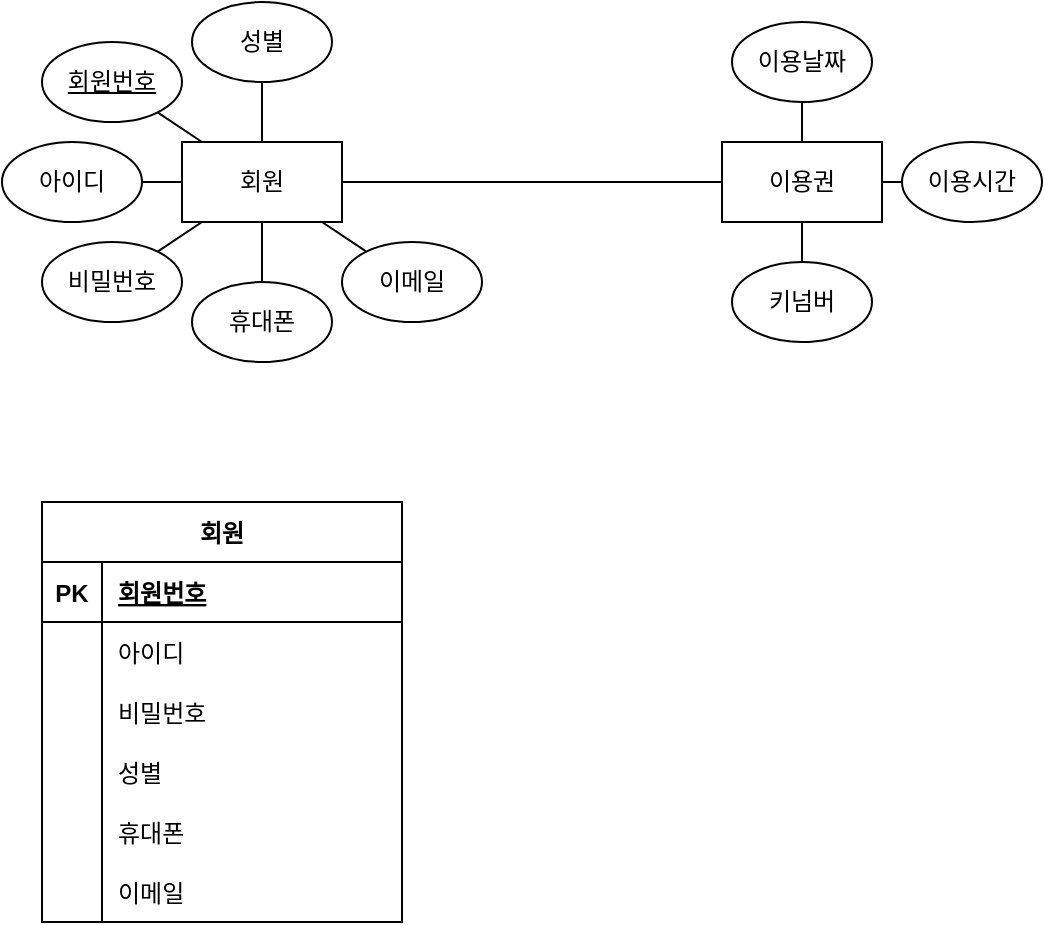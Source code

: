<mxfile version="20.5.3" type="github">
  <diagram id="qJ5iFYqfq-WhB3UF0bhn" name="페이지-1">
    <mxGraphModel dx="1422" dy="762" grid="1" gridSize="10" guides="1" tooltips="1" connect="1" arrows="1" fold="1" page="1" pageScale="1" pageWidth="827" pageHeight="1169" math="0" shadow="0">
      <root>
        <mxCell id="0" />
        <mxCell id="1" parent="0" />
        <mxCell id="X7jV2OKJYhbMTRiO_9Sh-1" value="회원" style="rounded=0;whiteSpace=wrap;html=1;" vertex="1" parent="1">
          <mxGeometry x="190" y="270" width="80" height="40" as="geometry" />
        </mxCell>
        <mxCell id="X7jV2OKJYhbMTRiO_9Sh-2" value="회원번호" style="ellipse;whiteSpace=wrap;html=1;fontStyle=4" vertex="1" parent="1">
          <mxGeometry x="120" y="220" width="70" height="40" as="geometry" />
        </mxCell>
        <mxCell id="X7jV2OKJYhbMTRiO_9Sh-3" value="아이디" style="ellipse;whiteSpace=wrap;html=1;fontStyle=0" vertex="1" parent="1">
          <mxGeometry x="100" y="270" width="70" height="40" as="geometry" />
        </mxCell>
        <mxCell id="X7jV2OKJYhbMTRiO_9Sh-4" value="비밀번호" style="ellipse;whiteSpace=wrap;html=1;fontStyle=0" vertex="1" parent="1">
          <mxGeometry x="120" y="320" width="70" height="40" as="geometry" />
        </mxCell>
        <mxCell id="X7jV2OKJYhbMTRiO_9Sh-5" value="휴대폰" style="ellipse;whiteSpace=wrap;html=1;fontStyle=0" vertex="1" parent="1">
          <mxGeometry x="195" y="340" width="70" height="40" as="geometry" />
        </mxCell>
        <mxCell id="X7jV2OKJYhbMTRiO_9Sh-6" value="이메일" style="ellipse;whiteSpace=wrap;html=1;fontStyle=0" vertex="1" parent="1">
          <mxGeometry x="270" y="320" width="70" height="40" as="geometry" />
        </mxCell>
        <mxCell id="X7jV2OKJYhbMTRiO_9Sh-7" value="성별" style="ellipse;whiteSpace=wrap;html=1;fontStyle=0" vertex="1" parent="1">
          <mxGeometry x="195" y="200" width="70" height="40" as="geometry" />
        </mxCell>
        <mxCell id="X7jV2OKJYhbMTRiO_9Sh-14" value="" style="endArrow=none;html=1;rounded=0;" edge="1" parent="1" source="X7jV2OKJYhbMTRiO_9Sh-7" target="X7jV2OKJYhbMTRiO_9Sh-1">
          <mxGeometry width="50" height="50" relative="1" as="geometry">
            <mxPoint x="400" y="280" as="sourcePoint" />
            <mxPoint x="450" y="230" as="targetPoint" />
          </mxGeometry>
        </mxCell>
        <mxCell id="X7jV2OKJYhbMTRiO_9Sh-15" value="" style="endArrow=none;html=1;rounded=0;" edge="1" parent="1" source="X7jV2OKJYhbMTRiO_9Sh-1" target="X7jV2OKJYhbMTRiO_9Sh-2">
          <mxGeometry width="50" height="50" relative="1" as="geometry">
            <mxPoint x="240" y="250" as="sourcePoint" />
            <mxPoint x="240" y="280" as="targetPoint" />
          </mxGeometry>
        </mxCell>
        <mxCell id="X7jV2OKJYhbMTRiO_9Sh-16" value="" style="endArrow=none;html=1;rounded=0;" edge="1" parent="1" source="X7jV2OKJYhbMTRiO_9Sh-3" target="X7jV2OKJYhbMTRiO_9Sh-1">
          <mxGeometry width="50" height="50" relative="1" as="geometry">
            <mxPoint x="210" y="280" as="sourcePoint" />
            <mxPoint x="187.778" y="265.185" as="targetPoint" />
          </mxGeometry>
        </mxCell>
        <mxCell id="X7jV2OKJYhbMTRiO_9Sh-17" value="" style="endArrow=none;html=1;rounded=0;" edge="1" parent="1" source="X7jV2OKJYhbMTRiO_9Sh-4" target="X7jV2OKJYhbMTRiO_9Sh-1">
          <mxGeometry width="50" height="50" relative="1" as="geometry">
            <mxPoint x="180" y="300" as="sourcePoint" />
            <mxPoint x="200" y="300" as="targetPoint" />
          </mxGeometry>
        </mxCell>
        <mxCell id="X7jV2OKJYhbMTRiO_9Sh-18" value="" style="endArrow=none;html=1;rounded=0;" edge="1" parent="1" source="X7jV2OKJYhbMTRiO_9Sh-5" target="X7jV2OKJYhbMTRiO_9Sh-1">
          <mxGeometry width="50" height="50" relative="1" as="geometry">
            <mxPoint x="187.778" y="334.815" as="sourcePoint" />
            <mxPoint x="210" y="320" as="targetPoint" />
          </mxGeometry>
        </mxCell>
        <mxCell id="X7jV2OKJYhbMTRiO_9Sh-19" value="" style="endArrow=none;html=1;rounded=0;" edge="1" parent="1" source="X7jV2OKJYhbMTRiO_9Sh-6" target="X7jV2OKJYhbMTRiO_9Sh-1">
          <mxGeometry width="50" height="50" relative="1" as="geometry">
            <mxPoint x="240" y="350" as="sourcePoint" />
            <mxPoint x="240" y="320" as="targetPoint" />
          </mxGeometry>
        </mxCell>
        <mxCell id="X7jV2OKJYhbMTRiO_9Sh-20" value="이용권" style="rounded=0;whiteSpace=wrap;html=1;" vertex="1" parent="1">
          <mxGeometry x="460" y="270" width="80" height="40" as="geometry" />
        </mxCell>
        <mxCell id="X7jV2OKJYhbMTRiO_9Sh-21" value="이용시간" style="ellipse;whiteSpace=wrap;html=1;fontStyle=0" vertex="1" parent="1">
          <mxGeometry x="550" y="270" width="70" height="40" as="geometry" />
        </mxCell>
        <mxCell id="X7jV2OKJYhbMTRiO_9Sh-22" value="" style="endArrow=none;html=1;rounded=0;" edge="1" parent="1" source="X7jV2OKJYhbMTRiO_9Sh-20" target="X7jV2OKJYhbMTRiO_9Sh-1">
          <mxGeometry width="50" height="50" relative="1" as="geometry">
            <mxPoint x="390" y="420" as="sourcePoint" />
            <mxPoint x="440" y="370" as="targetPoint" />
          </mxGeometry>
        </mxCell>
        <mxCell id="X7jV2OKJYhbMTRiO_9Sh-23" value="이용날짜" style="ellipse;whiteSpace=wrap;html=1;fontStyle=0" vertex="1" parent="1">
          <mxGeometry x="465" y="210" width="70" height="40" as="geometry" />
        </mxCell>
        <mxCell id="X7jV2OKJYhbMTRiO_9Sh-24" value="키넘버" style="ellipse;whiteSpace=wrap;html=1;fontStyle=0" vertex="1" parent="1">
          <mxGeometry x="465" y="330" width="70" height="40" as="geometry" />
        </mxCell>
        <mxCell id="X7jV2OKJYhbMTRiO_9Sh-26" value="" style="endArrow=none;html=1;rounded=0;" edge="1" parent="1" source="X7jV2OKJYhbMTRiO_9Sh-20" target="X7jV2OKJYhbMTRiO_9Sh-23">
          <mxGeometry width="50" height="50" relative="1" as="geometry">
            <mxPoint x="390" y="420" as="sourcePoint" />
            <mxPoint x="440" y="370" as="targetPoint" />
          </mxGeometry>
        </mxCell>
        <mxCell id="X7jV2OKJYhbMTRiO_9Sh-27" value="" style="endArrow=none;html=1;rounded=0;" edge="1" parent="1" source="X7jV2OKJYhbMTRiO_9Sh-21" target="X7jV2OKJYhbMTRiO_9Sh-20">
          <mxGeometry width="50" height="50" relative="1" as="geometry">
            <mxPoint x="510" y="280" as="sourcePoint" />
            <mxPoint x="510" y="260" as="targetPoint" />
          </mxGeometry>
        </mxCell>
        <mxCell id="X7jV2OKJYhbMTRiO_9Sh-28" value="" style="endArrow=none;html=1;rounded=0;" edge="1" parent="1" source="X7jV2OKJYhbMTRiO_9Sh-24" target="X7jV2OKJYhbMTRiO_9Sh-20">
          <mxGeometry width="50" height="50" relative="1" as="geometry">
            <mxPoint x="520" y="290" as="sourcePoint" />
            <mxPoint x="520" y="270" as="targetPoint" />
          </mxGeometry>
        </mxCell>
        <mxCell id="X7jV2OKJYhbMTRiO_9Sh-29" value="회원" style="shape=table;startSize=30;container=1;collapsible=1;childLayout=tableLayout;fixedRows=1;rowLines=0;fontStyle=1;align=center;resizeLast=1;" vertex="1" parent="1">
          <mxGeometry x="120" y="450" width="180" height="210" as="geometry" />
        </mxCell>
        <mxCell id="X7jV2OKJYhbMTRiO_9Sh-30" value="" style="shape=tableRow;horizontal=0;startSize=0;swimlaneHead=0;swimlaneBody=0;fillColor=none;collapsible=0;dropTarget=0;points=[[0,0.5],[1,0.5]];portConstraint=eastwest;top=0;left=0;right=0;bottom=1;" vertex="1" parent="X7jV2OKJYhbMTRiO_9Sh-29">
          <mxGeometry y="30" width="180" height="30" as="geometry" />
        </mxCell>
        <mxCell id="X7jV2OKJYhbMTRiO_9Sh-31" value="PK" style="shape=partialRectangle;connectable=0;fillColor=none;top=0;left=0;bottom=0;right=0;fontStyle=1;overflow=hidden;" vertex="1" parent="X7jV2OKJYhbMTRiO_9Sh-30">
          <mxGeometry width="30" height="30" as="geometry">
            <mxRectangle width="30" height="30" as="alternateBounds" />
          </mxGeometry>
        </mxCell>
        <mxCell id="X7jV2OKJYhbMTRiO_9Sh-32" value="회원번호" style="shape=partialRectangle;connectable=0;fillColor=none;top=0;left=0;bottom=0;right=0;align=left;spacingLeft=6;fontStyle=5;overflow=hidden;" vertex="1" parent="X7jV2OKJYhbMTRiO_9Sh-30">
          <mxGeometry x="30" width="150" height="30" as="geometry">
            <mxRectangle width="150" height="30" as="alternateBounds" />
          </mxGeometry>
        </mxCell>
        <mxCell id="X7jV2OKJYhbMTRiO_9Sh-33" value="" style="shape=tableRow;horizontal=0;startSize=0;swimlaneHead=0;swimlaneBody=0;fillColor=none;collapsible=0;dropTarget=0;points=[[0,0.5],[1,0.5]];portConstraint=eastwest;top=0;left=0;right=0;bottom=0;" vertex="1" parent="X7jV2OKJYhbMTRiO_9Sh-29">
          <mxGeometry y="60" width="180" height="30" as="geometry" />
        </mxCell>
        <mxCell id="X7jV2OKJYhbMTRiO_9Sh-34" value="" style="shape=partialRectangle;connectable=0;fillColor=none;top=0;left=0;bottom=0;right=0;editable=1;overflow=hidden;" vertex="1" parent="X7jV2OKJYhbMTRiO_9Sh-33">
          <mxGeometry width="30" height="30" as="geometry">
            <mxRectangle width="30" height="30" as="alternateBounds" />
          </mxGeometry>
        </mxCell>
        <mxCell id="X7jV2OKJYhbMTRiO_9Sh-35" value="아이디" style="shape=partialRectangle;connectable=0;fillColor=none;top=0;left=0;bottom=0;right=0;align=left;spacingLeft=6;overflow=hidden;" vertex="1" parent="X7jV2OKJYhbMTRiO_9Sh-33">
          <mxGeometry x="30" width="150" height="30" as="geometry">
            <mxRectangle width="150" height="30" as="alternateBounds" />
          </mxGeometry>
        </mxCell>
        <mxCell id="X7jV2OKJYhbMTRiO_9Sh-36" value="" style="shape=tableRow;horizontal=0;startSize=0;swimlaneHead=0;swimlaneBody=0;fillColor=none;collapsible=0;dropTarget=0;points=[[0,0.5],[1,0.5]];portConstraint=eastwest;top=0;left=0;right=0;bottom=0;" vertex="1" parent="X7jV2OKJYhbMTRiO_9Sh-29">
          <mxGeometry y="90" width="180" height="30" as="geometry" />
        </mxCell>
        <mxCell id="X7jV2OKJYhbMTRiO_9Sh-37" value="" style="shape=partialRectangle;connectable=0;fillColor=none;top=0;left=0;bottom=0;right=0;editable=1;overflow=hidden;" vertex="1" parent="X7jV2OKJYhbMTRiO_9Sh-36">
          <mxGeometry width="30" height="30" as="geometry">
            <mxRectangle width="30" height="30" as="alternateBounds" />
          </mxGeometry>
        </mxCell>
        <mxCell id="X7jV2OKJYhbMTRiO_9Sh-38" value="비밀번호" style="shape=partialRectangle;connectable=0;fillColor=none;top=0;left=0;bottom=0;right=0;align=left;spacingLeft=6;overflow=hidden;" vertex="1" parent="X7jV2OKJYhbMTRiO_9Sh-36">
          <mxGeometry x="30" width="150" height="30" as="geometry">
            <mxRectangle width="150" height="30" as="alternateBounds" />
          </mxGeometry>
        </mxCell>
        <mxCell id="X7jV2OKJYhbMTRiO_9Sh-39" value="" style="shape=tableRow;horizontal=0;startSize=0;swimlaneHead=0;swimlaneBody=0;fillColor=none;collapsible=0;dropTarget=0;points=[[0,0.5],[1,0.5]];portConstraint=eastwest;top=0;left=0;right=0;bottom=0;" vertex="1" parent="X7jV2OKJYhbMTRiO_9Sh-29">
          <mxGeometry y="120" width="180" height="30" as="geometry" />
        </mxCell>
        <mxCell id="X7jV2OKJYhbMTRiO_9Sh-40" value="" style="shape=partialRectangle;connectable=0;fillColor=none;top=0;left=0;bottom=0;right=0;editable=1;overflow=hidden;" vertex="1" parent="X7jV2OKJYhbMTRiO_9Sh-39">
          <mxGeometry width="30" height="30" as="geometry">
            <mxRectangle width="30" height="30" as="alternateBounds" />
          </mxGeometry>
        </mxCell>
        <mxCell id="X7jV2OKJYhbMTRiO_9Sh-41" value="성별" style="shape=partialRectangle;connectable=0;fillColor=none;top=0;left=0;bottom=0;right=0;align=left;spacingLeft=6;overflow=hidden;" vertex="1" parent="X7jV2OKJYhbMTRiO_9Sh-39">
          <mxGeometry x="30" width="150" height="30" as="geometry">
            <mxRectangle width="150" height="30" as="alternateBounds" />
          </mxGeometry>
        </mxCell>
        <mxCell id="X7jV2OKJYhbMTRiO_9Sh-45" value="" style="shape=tableRow;horizontal=0;startSize=0;swimlaneHead=0;swimlaneBody=0;fillColor=none;collapsible=0;dropTarget=0;points=[[0,0.5],[1,0.5]];portConstraint=eastwest;top=0;left=0;right=0;bottom=0;" vertex="1" parent="X7jV2OKJYhbMTRiO_9Sh-29">
          <mxGeometry y="150" width="180" height="30" as="geometry" />
        </mxCell>
        <mxCell id="X7jV2OKJYhbMTRiO_9Sh-46" value="" style="shape=partialRectangle;connectable=0;fillColor=none;top=0;left=0;bottom=0;right=0;editable=1;overflow=hidden;" vertex="1" parent="X7jV2OKJYhbMTRiO_9Sh-45">
          <mxGeometry width="30" height="30" as="geometry">
            <mxRectangle width="30" height="30" as="alternateBounds" />
          </mxGeometry>
        </mxCell>
        <mxCell id="X7jV2OKJYhbMTRiO_9Sh-47" value="휴대폰" style="shape=partialRectangle;connectable=0;fillColor=none;top=0;left=0;bottom=0;right=0;align=left;spacingLeft=6;overflow=hidden;" vertex="1" parent="X7jV2OKJYhbMTRiO_9Sh-45">
          <mxGeometry x="30" width="150" height="30" as="geometry">
            <mxRectangle width="150" height="30" as="alternateBounds" />
          </mxGeometry>
        </mxCell>
        <mxCell id="X7jV2OKJYhbMTRiO_9Sh-42" value="" style="shape=tableRow;horizontal=0;startSize=0;swimlaneHead=0;swimlaneBody=0;fillColor=none;collapsible=0;dropTarget=0;points=[[0,0.5],[1,0.5]];portConstraint=eastwest;top=0;left=0;right=0;bottom=0;" vertex="1" parent="X7jV2OKJYhbMTRiO_9Sh-29">
          <mxGeometry y="180" width="180" height="30" as="geometry" />
        </mxCell>
        <mxCell id="X7jV2OKJYhbMTRiO_9Sh-43" value="" style="shape=partialRectangle;connectable=0;fillColor=none;top=0;left=0;bottom=0;right=0;editable=1;overflow=hidden;" vertex="1" parent="X7jV2OKJYhbMTRiO_9Sh-42">
          <mxGeometry width="30" height="30" as="geometry">
            <mxRectangle width="30" height="30" as="alternateBounds" />
          </mxGeometry>
        </mxCell>
        <mxCell id="X7jV2OKJYhbMTRiO_9Sh-44" value="이메일" style="shape=partialRectangle;connectable=0;fillColor=none;top=0;left=0;bottom=0;right=0;align=left;spacingLeft=6;overflow=hidden;" vertex="1" parent="X7jV2OKJYhbMTRiO_9Sh-42">
          <mxGeometry x="30" width="150" height="30" as="geometry">
            <mxRectangle width="150" height="30" as="alternateBounds" />
          </mxGeometry>
        </mxCell>
      </root>
    </mxGraphModel>
  </diagram>
</mxfile>
